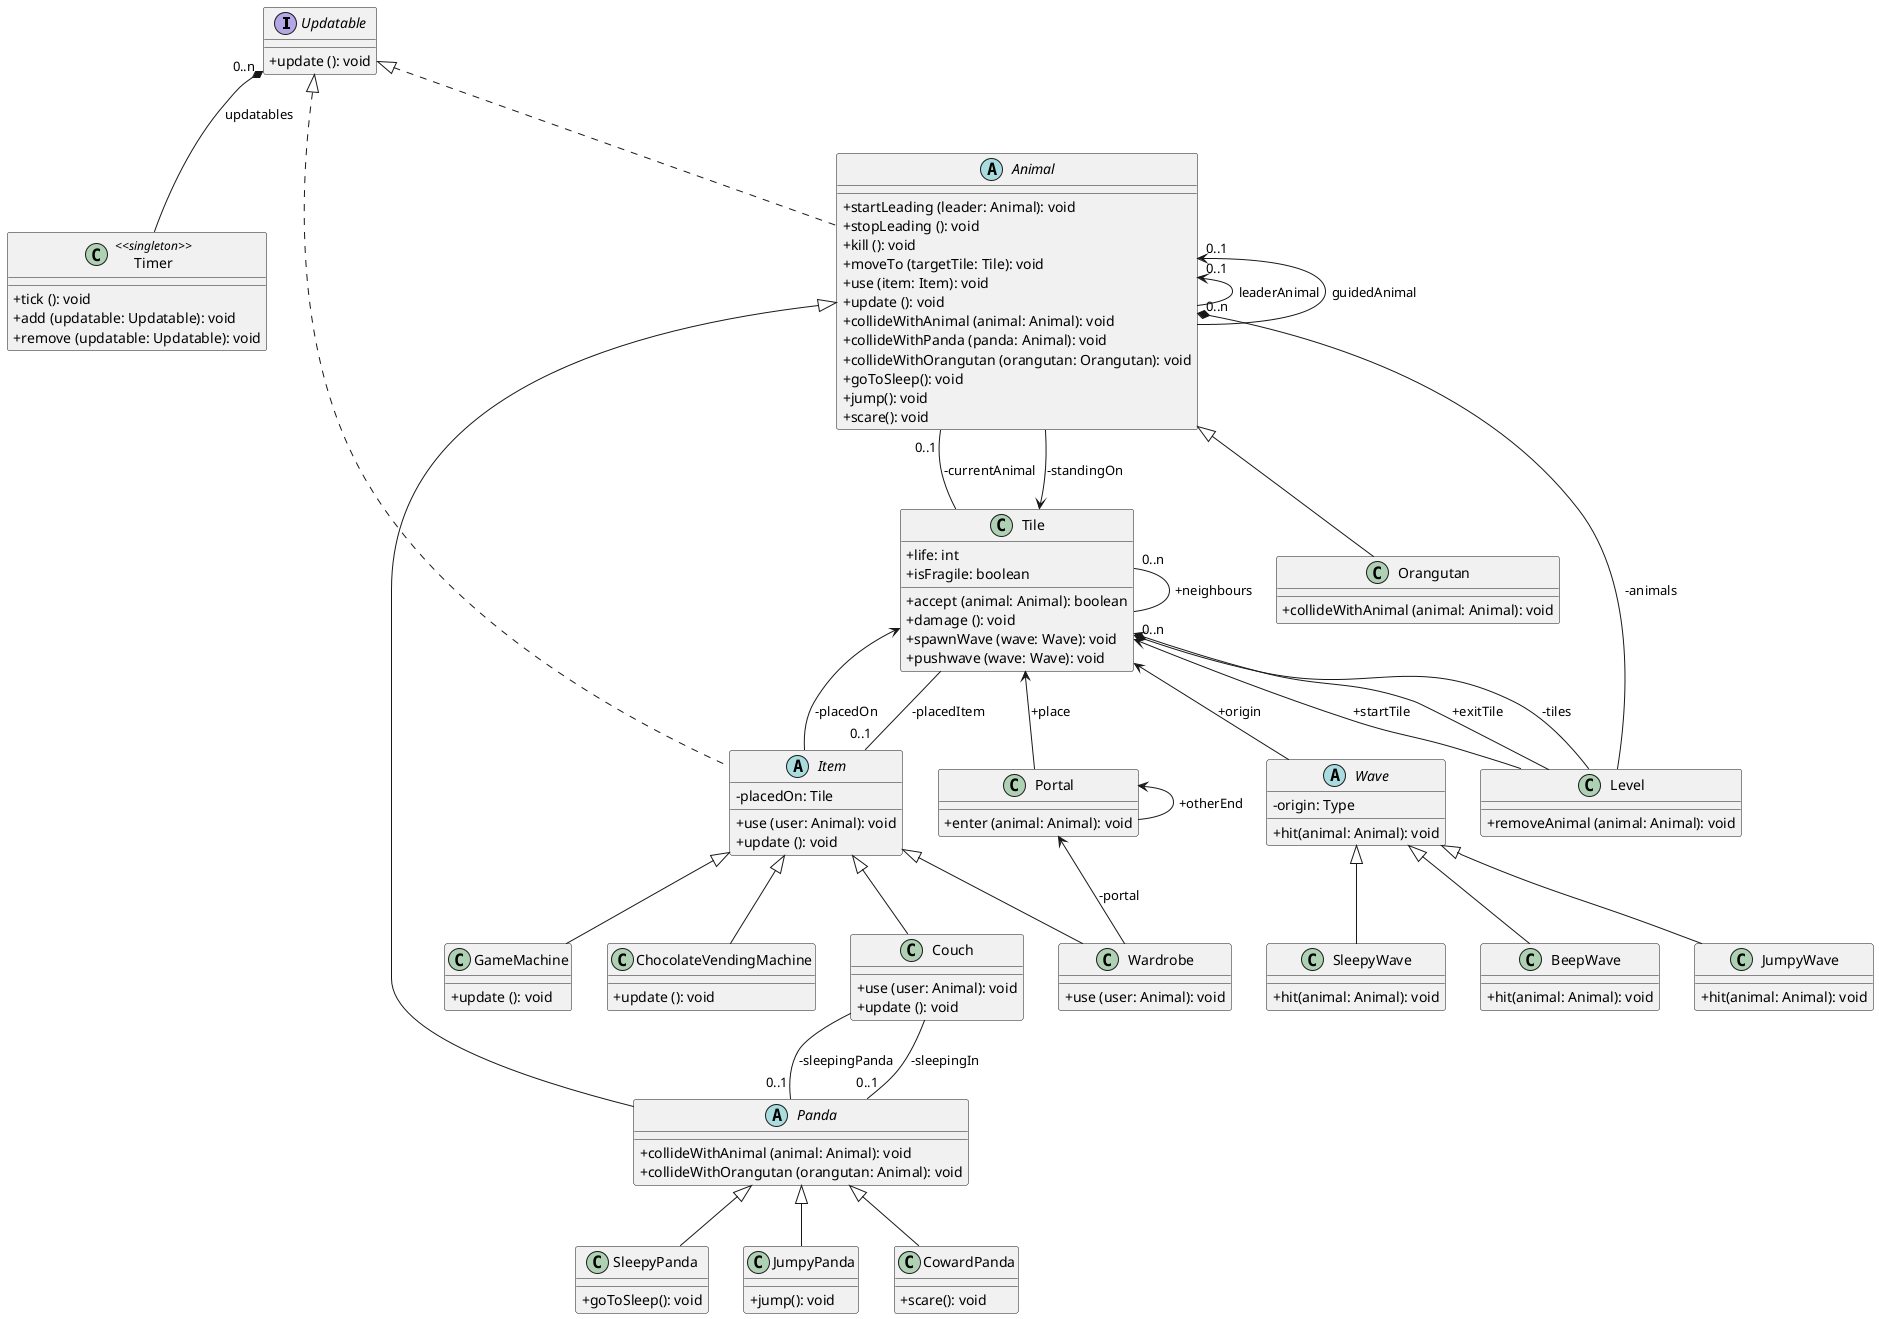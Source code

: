 @startuml

skinparam classAttributeIconSize 0
skinparam guillemet false

' ==========
' Interfaces
' ==========

interface Updatable {
    +update (): void
}

' =======
' Classes
' =======

class Timer <<singleton>> {
    +tick (): void
    +add (updatable: Updatable): void
    +remove (updatable: Updatable): void
}

class Level {
    +removeAnimal (animal: Animal): void
}

class Tile {
    +life: int
    +isFragile: boolean
    +accept (animal: Animal): boolean
    +damage (): void
    +spawnWave (wave: Wave): void
    +pushwave (wave: Wave): void
}

abstract class Animal {
    +startLeading (leader: Animal): void
    +stopLeading (): void
    +kill (): void
    +moveTo (targetTile: Tile): void
    +use (item: Item): void
    +update (): void
    +collideWithAnimal (animal: Animal): void
    +collideWithPanda (panda: Animal): void
    +collideWithOrangutan (orangutan: Orangutan): void
    +goToSleep(): void
    +jump(): void
    +scare(): void
}

abstract class Item {
    -placedOn: Tile
    +use (user: Animal): void
    +update (): void
}

abstract class Panda {
    +collideWithAnimal (animal: Animal): void
    +collideWithOrangutan (orangutan: Animal): void
}

class SleepyPanda {
    +goToSleep(): void
}

class JumpyPanda {
    +jump(): void
}

class CowardPanda {
    +scare(): void
}

class Orangutan {
    +collideWithAnimal (animal: Animal): void
}

class Couch {
    +use (user: Animal): void
    +update (): void
}

class GameMachine {
    +update (): void
}

class ChocolateVendingMachine {
    +update (): void
}

class Wardrobe {
    +use (user: Animal): void
}

class Portal {
    +enter (animal: Animal): void
}

abstract class Wave {
    -origin: Type
    +hit(animal: Animal): void
}

class SleepyWave{
    +hit(animal: Animal): void
}

class BeepWave{
    +hit(animal: Animal): void
}

class JumpyWave{
    +hit(animal: Animal): void
}
' ===========
' Inheritance
' ===========

Updatable <|.. Animal
Updatable <|.. Item

Animal <|-- Panda
Panda<|-- SleepyPanda
Panda<|-- JumpyPanda
Panda<|-- CowardPanda
Animal <|-- Orangutan

Item <|-- Couch
Item <|-- GameMachine
Item <|-- ChocolateVendingMachine
Item <|-- Wardrobe

Wave<|-- JumpyWave
Wave<|-- SleepyWave
Wave<|-- BeepWave

' ============
' Compositions
' ============

Updatable "0..n" *-- Timer : updatables
Tile "0..n" *-- Level : -tiles
Animal "0..n" *-- Level : -animals

' ============
' Associations
' ============

Tile "0..n" -- Tile : +neighbours

Tile <-- Animal : -standingOn
Animal "0..1" -- Tile : -currentAnimal

Animal "0..1" <-- Animal : leaderAnimal
Animal "0..1" <-- Animal : guidedAnimal

Tile <-- Item : -placedOn
Item "0..1" -- Tile : -placedItem

Panda "0..1" -- Couch : -sleepingPanda
Couch -- "0..1" Panda : -sleepingIn

Tile <-- Wave : +origin

Portal <-- Portal : +otherEnd
Tile <-- Portal : +place

Portal <-- Wardrobe : -portal


Tile <-- Level : +startTile
Tile <-- Level : +exitTile

@enduml
